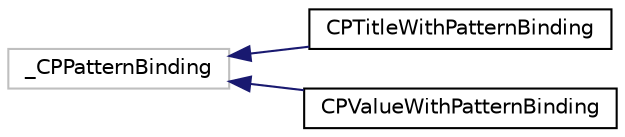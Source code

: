 digraph "Graphical Class Hierarchy"
{
  edge [fontname="Helvetica",fontsize="10",labelfontname="Helvetica",labelfontsize="10"];
  node [fontname="Helvetica",fontsize="10",shape=record];
  rankdir="LR";
  Node1 [label="_CPPatternBinding",height=0.2,width=0.4,color="grey75", fillcolor="white", style="filled"];
  Node1 -> Node2 [dir="back",color="midnightblue",fontsize="10",style="solid",fontname="Helvetica"];
  Node2 [label="CPTitleWithPatternBinding",height=0.2,width=0.4,color="black", fillcolor="white", style="filled",URL="$class_c_p_title_with_pattern_binding.html"];
  Node1 -> Node3 [dir="back",color="midnightblue",fontsize="10",style="solid",fontname="Helvetica"];
  Node3 [label="CPValueWithPatternBinding",height=0.2,width=0.4,color="black", fillcolor="white", style="filled",URL="$class_c_p_value_with_pattern_binding.html"];
}
